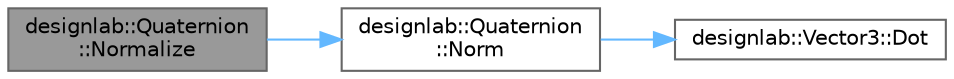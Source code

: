 digraph "designlab::Quaternion::Normalize"
{
 // LATEX_PDF_SIZE
  bgcolor="transparent";
  edge [fontname=Helvetica,fontsize=10,labelfontname=Helvetica,labelfontsize=10];
  node [fontname=Helvetica,fontsize=10,shape=box,height=0.2,width=0.4];
  rankdir="LR";
  Node1 [id="Node000001",label="designlab::Quaternion\l::Normalize",height=0.2,width=0.4,color="gray40", fillcolor="grey60", style="filled", fontcolor="black",tooltip="正規化したクォータニオンを返す   クォータニオンの正規化とは，ノルムを1にすること．   クォータニオンqの正規化は，q / |q| で求められる"];
  Node1 -> Node2 [id="edge1_Node000001_Node000002",color="steelblue1",style="solid",tooltip=" "];
  Node2 [id="Node000002",label="designlab::Quaternion\l::Norm",height=0.2,width=0.4,color="grey40", fillcolor="white", style="filled",URL="$structdesignlab_1_1_quaternion.html#ad3832c1faaa1394601a665afc2a16f7e",tooltip="クォータニオンのノルムを返す   ノルムとは，ベクトルの大きさのこと．クォータニオンのノルムは，w^2 + x^2 + y^2 + z^2 で求められる"];
  Node2 -> Node3 [id="edge2_Node000002_Node000003",color="steelblue1",style="solid",tooltip=" "];
  Node3 [id="Node000003",label="designlab::Vector3::Dot",height=0.2,width=0.4,color="grey40", fillcolor="white", style="filled",URL="$structdesignlab_1_1_vector3.html#aeca4595ed55b1d5010f41801fbd3a76f",tooltip="自分・引数 の内積の結果を返す．"];
}

